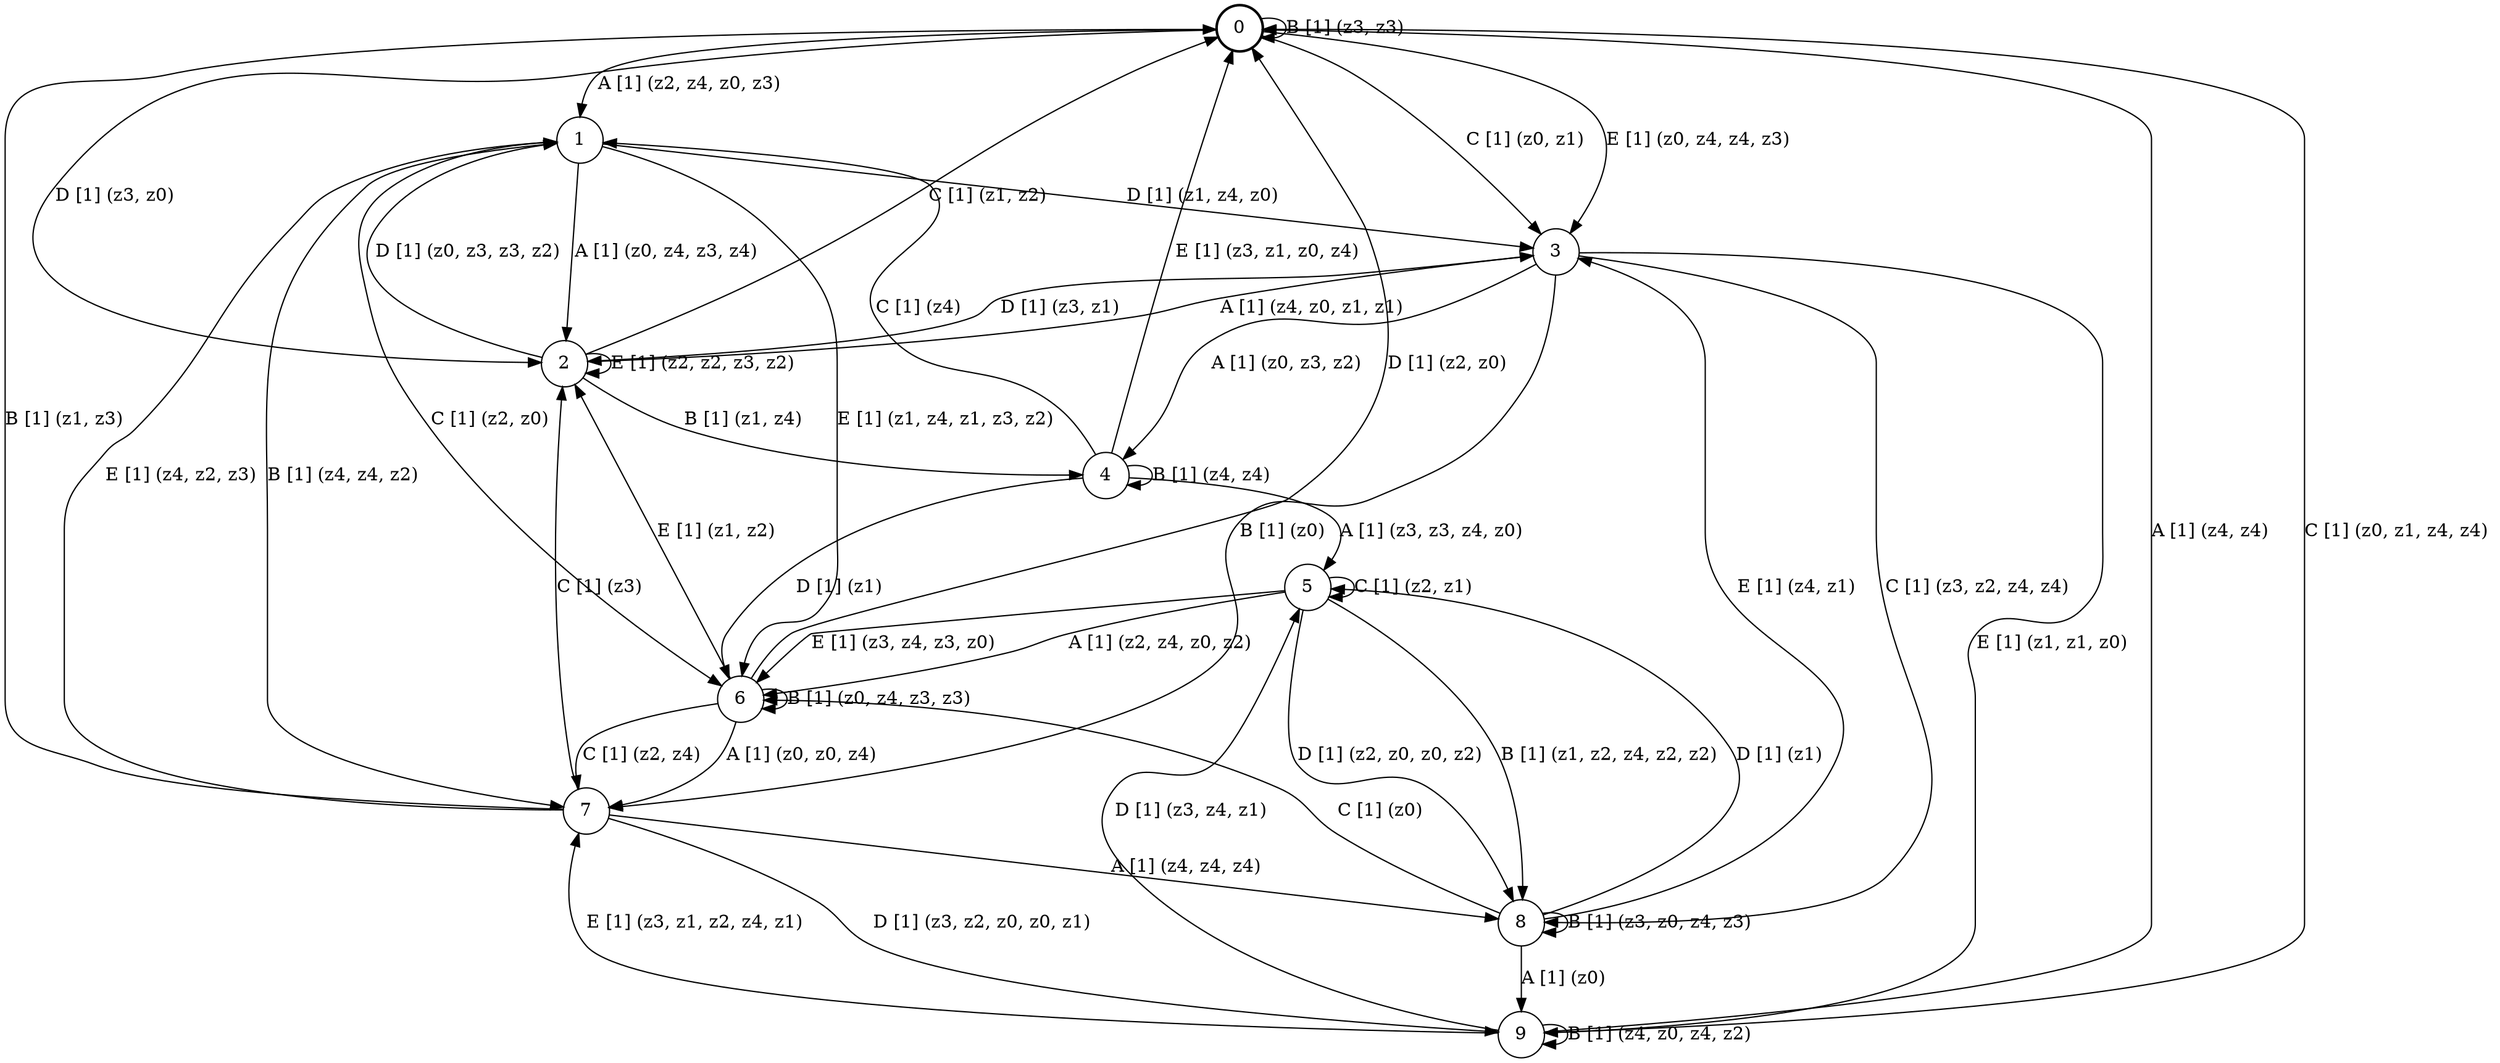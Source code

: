 # generated file, don't try to modify
# command: dot -Tpng <filename> > tree.png
digraph Automaton {
    node [shape = circle];
    0 [style = "bold"];
    0 -> 1 [label = "A [1] (z2, z4, z0, z3) "];
    0 -> 0 [label = "B [1] (z3, z3) "];
    0 -> 3 [label = "C [1] (z0, z1) "];
    0 -> 2 [label = "D [1] (z3, z0) "];
    0 -> 3 [label = "E [1] (z0, z4, z4, z3) "];
    1 -> 2 [label = "A [1] (z0, z4, z3, z4) "];
    1 -> 7 [label = "B [1] (z4, z4, z2) "];
    1 -> 6 [label = "C [1] (z2, z0) "];
    1 -> 3 [label = "D [1] (z1, z4, z0) "];
    1 -> 6 [label = "E [1] (z1, z4, z1, z3, z2) "];
    2 -> 3 [label = "A [1] (z4, z0, z1, z1) "];
    2 -> 4 [label = "B [1] (z1, z4) "];
    2 -> 0 [label = "C [1] (z1, z2) "];
    2 -> 1 [label = "D [1] (z0, z3, z3, z2) "];
    2 -> 2 [label = "E [1] (z2, z2, z3, z2) "];
    3 -> 4 [label = "A [1] (z0, z3, z2) "];
    3 -> 7 [label = "B [1] (z0) "];
    3 -> 8 [label = "C [1] (z3, z2, z4, z4) "];
    3 -> 2 [label = "D [1] (z3, z1) "];
    3 -> 9 [label = "E [1] (z1, z1, z0) "];
    4 -> 5 [label = "A [1] (z3, z3, z4, z0) "];
    4 -> 4 [label = "B [1] (z4, z4) "];
    4 -> 1 [label = "C [1] (z4) "];
    4 -> 6 [label = "D [1] (z1) "];
    4 -> 0 [label = "E [1] (z3, z1, z0, z4) "];
    5 -> 6 [label = "A [1] (z2, z4, z0, z2) "];
    5 -> 8 [label = "B [1] (z1, z2, z4, z2, z2) "];
    5 -> 5 [label = "C [1] (z2, z1) "];
    5 -> 8 [label = "D [1] (z2, z0, z0, z2) "];
    5 -> 6 [label = "E [1] (z3, z4, z3, z0) "];
    6 -> 7 [label = "A [1] (z0, z0, z4) "];
    6 -> 6 [label = "B [1] (z0, z4, z3, z3) "];
    6 -> 7 [label = "C [1] (z2, z4) "];
    6 -> 0 [label = "D [1] (z2, z0) "];
    6 -> 2 [label = "E [1] (z1, z2) "];
    7 -> 8 [label = "A [1] (z4, z4, z4) "];
    7 -> 0 [label = "B [1] (z1, z3) "];
    7 -> 2 [label = "C [1] (z3) "];
    7 -> 9 [label = "D [1] (z3, z2, z0, z0, z1) "];
    7 -> 1 [label = "E [1] (z4, z2, z3) "];
    8 -> 9 [label = "A [1] (z0) "];
    8 -> 8 [label = "B [1] (z3, z0, z4, z3) "];
    8 -> 6 [label = "C [1] (z0) "];
    8 -> 5 [label = "D [1] (z1) "];
    8 -> 3 [label = "E [1] (z4, z1) "];
    9 -> 0 [label = "A [1] (z4, z4) "];
    9 -> 9 [label = "B [1] (z4, z0, z4, z2) "];
    9 -> 0 [label = "C [1] (z0, z1, z4, z4) "];
    9 -> 5 [label = "D [1] (z3, z4, z1) "];
    9 -> 7 [label = "E [1] (z3, z1, z2, z4, z1) "];
}
